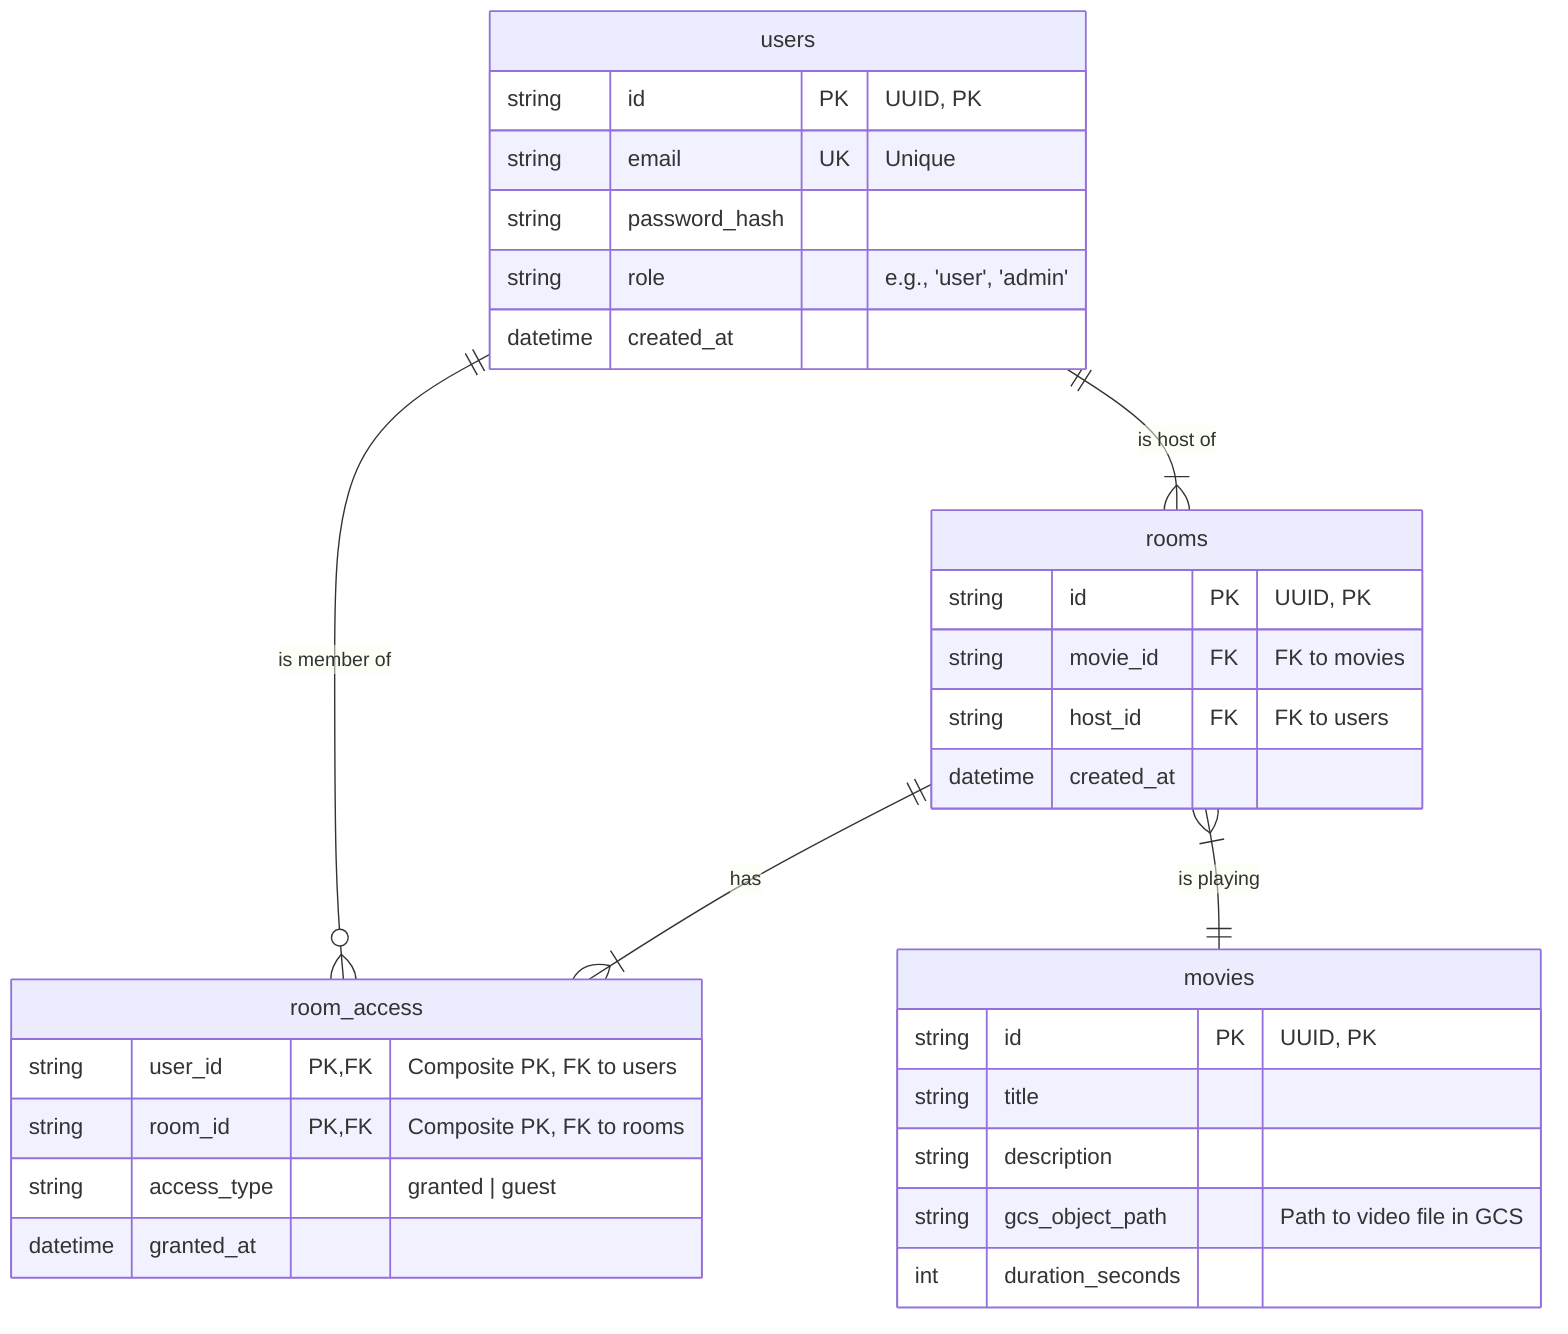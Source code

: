 erDiagram
    users {
        string id PK "UUID, PK"
        string email UK "Unique"
        string password_hash
        string role "e.g., 'user', 'admin'"
        datetime created_at
    }
    movies {
        string id PK "UUID, PK"
        string title
        string description
        string gcs_object_path "Path to video file in GCS"
        int duration_seconds
    }
    rooms {
        string id PK "UUID, PK"
        string movie_id FK "FK to movies"
        string host_id FK "FK to users"
        datetime created_at
    }
    room_access {
        string user_id PK, FK "Composite PK, FK to users"
        string room_id PK, FK "Composite PK, FK to rooms"
        string access_type "granted | guest"
        datetime granted_at
    }


    users ||--o{ room_access : "is member of"
    rooms ||--|{ room_access : "has"
    rooms }|--|| movies : "is playing"
    users ||--|{ rooms : "is host of"